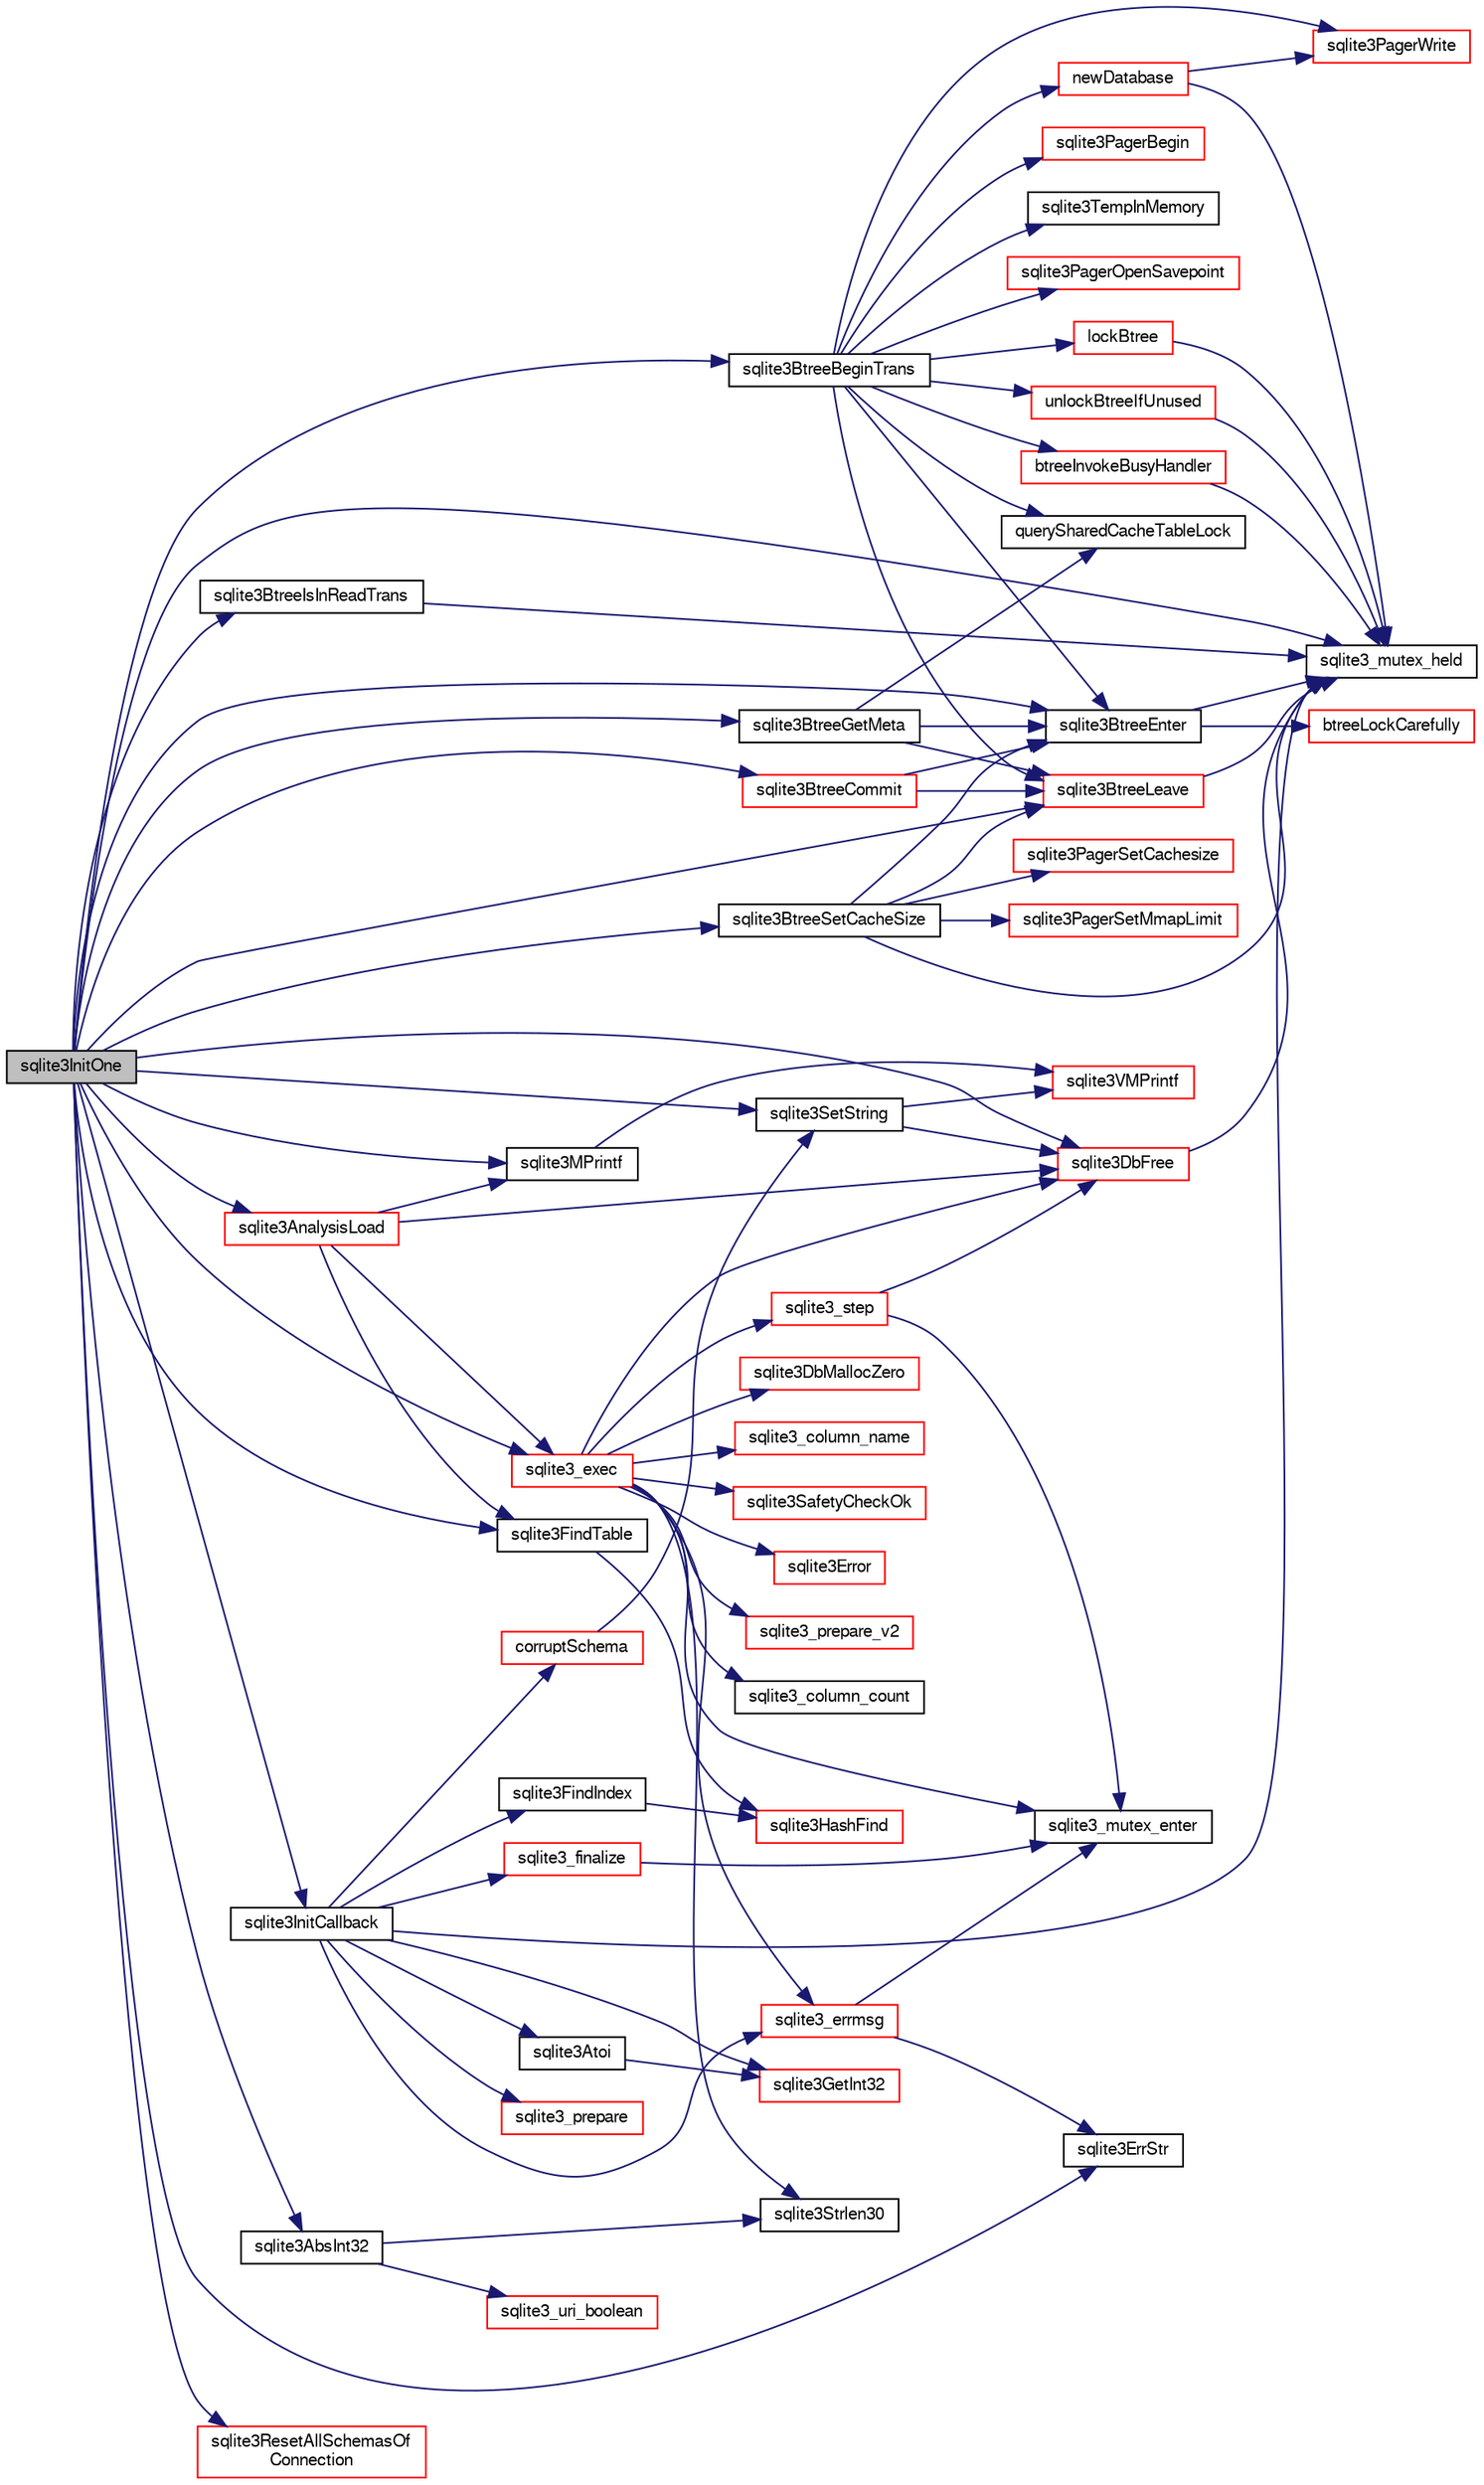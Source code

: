 digraph "sqlite3InitOne"
{
  edge [fontname="FreeSans",fontsize="10",labelfontname="FreeSans",labelfontsize="10"];
  node [fontname="FreeSans",fontsize="10",shape=record];
  rankdir="LR";
  Node567421 [label="sqlite3InitOne",height=0.2,width=0.4,color="black", fillcolor="grey75", style="filled", fontcolor="black"];
  Node567421 -> Node567422 [color="midnightblue",fontsize="10",style="solid",fontname="FreeSans"];
  Node567422 [label="sqlite3_mutex_held",height=0.2,width=0.4,color="black", fillcolor="white", style="filled",URL="$sqlite3_8c.html#acf77da68932b6bc163c5e68547ecc3e7"];
  Node567421 -> Node567423 [color="midnightblue",fontsize="10",style="solid",fontname="FreeSans"];
  Node567423 [label="sqlite3InitCallback",height=0.2,width=0.4,color="black", fillcolor="white", style="filled",URL="$sqlite3_8c.html#a5183ff3c8b5311c7332250013ee018b3"];
  Node567423 -> Node567422 [color="midnightblue",fontsize="10",style="solid",fontname="FreeSans"];
  Node567423 -> Node567424 [color="midnightblue",fontsize="10",style="solid",fontname="FreeSans"];
  Node567424 [label="corruptSchema",height=0.2,width=0.4,color="red", fillcolor="white", style="filled",URL="$sqlite3_8c.html#a9fba70569e9a18d95220854f44ea28c5"];
  Node567424 -> Node567425 [color="midnightblue",fontsize="10",style="solid",fontname="FreeSans"];
  Node567425 [label="sqlite3SetString",height=0.2,width=0.4,color="black", fillcolor="white", style="filled",URL="$sqlite3_8c.html#aad368822484a1ceae010a829e27454ae"];
  Node567425 -> Node567426 [color="midnightblue",fontsize="10",style="solid",fontname="FreeSans"];
  Node567426 [label="sqlite3VMPrintf",height=0.2,width=0.4,color="red", fillcolor="white", style="filled",URL="$sqlite3_8c.html#a05535d0982ef06fbc2ee8195ebbae689"];
  Node567425 -> Node567434 [color="midnightblue",fontsize="10",style="solid",fontname="FreeSans"];
  Node567434 [label="sqlite3DbFree",height=0.2,width=0.4,color="red", fillcolor="white", style="filled",URL="$sqlite3_8c.html#ac70ab821a6607b4a1b909582dc37a069"];
  Node567434 -> Node567422 [color="midnightblue",fontsize="10",style="solid",fontname="FreeSans"];
  Node567423 -> Node567708 [color="midnightblue",fontsize="10",style="solid",fontname="FreeSans"];
  Node567708 [label="sqlite3Atoi",height=0.2,width=0.4,color="black", fillcolor="white", style="filled",URL="$sqlite3_8c.html#a567fec0d8e10559f0f901f485158a9ad"];
  Node567708 -> Node567709 [color="midnightblue",fontsize="10",style="solid",fontname="FreeSans"];
  Node567709 [label="sqlite3GetInt32",height=0.2,width=0.4,color="red", fillcolor="white", style="filled",URL="$sqlite3_8c.html#a5f876209b4343549fc9224cd11c70928"];
  Node567423 -> Node567711 [color="midnightblue",fontsize="10",style="solid",fontname="FreeSans"];
  Node567711 [label="sqlite3_prepare",height=0.2,width=0.4,color="red", fillcolor="white", style="filled",URL="$sqlite3_8c.html#a8c39e7b9dbeff01f0a399b46d4b29f1c"];
  Node567423 -> Node568271 [color="midnightblue",fontsize="10",style="solid",fontname="FreeSans"];
  Node568271 [label="sqlite3_errmsg",height=0.2,width=0.4,color="red", fillcolor="white", style="filled",URL="$sqlite3_8c.html#ae0d58565fa198e724fc2bb5381b3299f"];
  Node568271 -> Node568064 [color="midnightblue",fontsize="10",style="solid",fontname="FreeSans"];
  Node568064 [label="sqlite3ErrStr",height=0.2,width=0.4,color="black", fillcolor="white", style="filled",URL="$sqlite3_8c.html#ab289afae24fa83e42f3d78b3b7e91793"];
  Node568271 -> Node567440 [color="midnightblue",fontsize="10",style="solid",fontname="FreeSans"];
  Node567440 [label="sqlite3_mutex_enter",height=0.2,width=0.4,color="black", fillcolor="white", style="filled",URL="$sqlite3_8c.html#a1c12cde690bd89f104de5cbad12a6bf5"];
  Node567423 -> Node568363 [color="midnightblue",fontsize="10",style="solid",fontname="FreeSans"];
  Node568363 [label="sqlite3_finalize",height=0.2,width=0.4,color="red", fillcolor="white", style="filled",URL="$sqlite3_8c.html#a801195c0f771d40bb4be1e40f3b88945"];
  Node568363 -> Node567440 [color="midnightblue",fontsize="10",style="solid",fontname="FreeSans"];
  Node567423 -> Node567754 [color="midnightblue",fontsize="10",style="solid",fontname="FreeSans"];
  Node567754 [label="sqlite3FindIndex",height=0.2,width=0.4,color="black", fillcolor="white", style="filled",URL="$sqlite3_8c.html#a79fb99db8d0f914bb72dd374ae088512"];
  Node567754 -> Node567755 [color="midnightblue",fontsize="10",style="solid",fontname="FreeSans"];
  Node567755 [label="sqlite3HashFind",height=0.2,width=0.4,color="red", fillcolor="white", style="filled",URL="$sqlite3_8c.html#a8ca124229470a66b4c9c141ded48e2aa"];
  Node567423 -> Node567709 [color="midnightblue",fontsize="10",style="solid",fontname="FreeSans"];
  Node567421 -> Node567756 [color="midnightblue",fontsize="10",style="solid",fontname="FreeSans"];
  Node567756 [label="sqlite3FindTable",height=0.2,width=0.4,color="black", fillcolor="white", style="filled",URL="$sqlite3_8c.html#afa51dbee6173bf3a8a3df76b07cea789"];
  Node567756 -> Node567755 [color="midnightblue",fontsize="10",style="solid",fontname="FreeSans"];
  Node567421 -> Node567717 [color="midnightblue",fontsize="10",style="solid",fontname="FreeSans"];
  Node567717 [label="sqlite3BtreeEnter",height=0.2,width=0.4,color="black", fillcolor="white", style="filled",URL="$sqlite3_8c.html#afa05d700ca373993fe6b0525b867feff"];
  Node567717 -> Node567422 [color="midnightblue",fontsize="10",style="solid",fontname="FreeSans"];
  Node567717 -> Node567718 [color="midnightblue",fontsize="10",style="solid",fontname="FreeSans"];
  Node567718 [label="btreeLockCarefully",height=0.2,width=0.4,color="red", fillcolor="white", style="filled",URL="$sqlite3_8c.html#a796746b1c1e4d6926960636bd74c79d7"];
  Node567421 -> Node568324 [color="midnightblue",fontsize="10",style="solid",fontname="FreeSans"];
  Node568324 [label="sqlite3BtreeIsInReadTrans",height=0.2,width=0.4,color="black", fillcolor="white", style="filled",URL="$sqlite3_8c.html#a042d03b5e23a171bdb511e326a06b663"];
  Node568324 -> Node567422 [color="midnightblue",fontsize="10",style="solid",fontname="FreeSans"];
  Node567421 -> Node568110 [color="midnightblue",fontsize="10",style="solid",fontname="FreeSans"];
  Node568110 [label="sqlite3BtreeBeginTrans",height=0.2,width=0.4,color="black", fillcolor="white", style="filled",URL="$sqlite3_8c.html#a52d6706df15c67c22aa7d0e290c16bf5"];
  Node568110 -> Node567717 [color="midnightblue",fontsize="10",style="solid",fontname="FreeSans"];
  Node568110 -> Node567724 [color="midnightblue",fontsize="10",style="solid",fontname="FreeSans"];
  Node567724 [label="querySharedCacheTableLock",height=0.2,width=0.4,color="black", fillcolor="white", style="filled",URL="$sqlite3_8c.html#a248343a0d79235a90b955d801713d243"];
  Node568110 -> Node568111 [color="midnightblue",fontsize="10",style="solid",fontname="FreeSans"];
  Node568111 [label="lockBtree",height=0.2,width=0.4,color="red", fillcolor="white", style="filled",URL="$sqlite3_8c.html#a5b808194d3178be15705a420265cee9d"];
  Node568111 -> Node567422 [color="midnightblue",fontsize="10",style="solid",fontname="FreeSans"];
  Node568110 -> Node568125 [color="midnightblue",fontsize="10",style="solid",fontname="FreeSans"];
  Node568125 [label="sqlite3PagerBegin",height=0.2,width=0.4,color="red", fillcolor="white", style="filled",URL="$sqlite3_8c.html#a693d0ab5cecd4a8001da6fa21f44d99e"];
  Node568110 -> Node568127 [color="midnightblue",fontsize="10",style="solid",fontname="FreeSans"];
  Node568127 [label="sqlite3TempInMemory",height=0.2,width=0.4,color="black", fillcolor="white", style="filled",URL="$sqlite3_8c.html#a458449cdb4a6ca29650deb8af285a511"];
  Node568110 -> Node568053 [color="midnightblue",fontsize="10",style="solid",fontname="FreeSans"];
  Node568053 [label="newDatabase",height=0.2,width=0.4,color="red", fillcolor="white", style="filled",URL="$sqlite3_8c.html#a974c792d17dab330807b588197cae229"];
  Node568053 -> Node567422 [color="midnightblue",fontsize="10",style="solid",fontname="FreeSans"];
  Node568053 -> Node567857 [color="midnightblue",fontsize="10",style="solid",fontname="FreeSans"];
  Node567857 [label="sqlite3PagerWrite",height=0.2,width=0.4,color="red", fillcolor="white", style="filled",URL="$sqlite3_8c.html#ad4b8aee028ee99575b0748b299e04ed0"];
  Node568110 -> Node567912 [color="midnightblue",fontsize="10",style="solid",fontname="FreeSans"];
  Node567912 [label="unlockBtreeIfUnused",height=0.2,width=0.4,color="red", fillcolor="white", style="filled",URL="$sqlite3_8c.html#ada198bfad4d2c61e88bd9317e98cc96c"];
  Node567912 -> Node567422 [color="midnightblue",fontsize="10",style="solid",fontname="FreeSans"];
  Node568110 -> Node568128 [color="midnightblue",fontsize="10",style="solid",fontname="FreeSans"];
  Node568128 [label="btreeInvokeBusyHandler",height=0.2,width=0.4,color="red", fillcolor="white", style="filled",URL="$sqlite3_8c.html#a15058f7fc35aedcd18a3fc5067c10b9c"];
  Node568128 -> Node567422 [color="midnightblue",fontsize="10",style="solid",fontname="FreeSans"];
  Node568110 -> Node567857 [color="midnightblue",fontsize="10",style="solid",fontname="FreeSans"];
  Node568110 -> Node568130 [color="midnightblue",fontsize="10",style="solid",fontname="FreeSans"];
  Node568130 [label="sqlite3PagerOpenSavepoint",height=0.2,width=0.4,color="red", fillcolor="white", style="filled",URL="$sqlite3_8c.html#a5b4b3aed3fa0147c327fa7497e25be98"];
  Node568110 -> Node567725 [color="midnightblue",fontsize="10",style="solid",fontname="FreeSans"];
  Node567725 [label="sqlite3BtreeLeave",height=0.2,width=0.4,color="red", fillcolor="white", style="filled",URL="$sqlite3_8c.html#a460e4f89d1aeef4b4d334cfe8165da89"];
  Node567725 -> Node567422 [color="midnightblue",fontsize="10",style="solid",fontname="FreeSans"];
  Node567421 -> Node567425 [color="midnightblue",fontsize="10",style="solid",fontname="FreeSans"];
  Node567421 -> Node568064 [color="midnightblue",fontsize="10",style="solid",fontname="FreeSans"];
  Node567421 -> Node568133 [color="midnightblue",fontsize="10",style="solid",fontname="FreeSans"];
  Node568133 [label="sqlite3BtreeGetMeta",height=0.2,width=0.4,color="black", fillcolor="white", style="filled",URL="$sqlite3_8c.html#aa1124ad3e3ee4dada2aa96eebd4e9c9a"];
  Node568133 -> Node567717 [color="midnightblue",fontsize="10",style="solid",fontname="FreeSans"];
  Node568133 -> Node567724 [color="midnightblue",fontsize="10",style="solid",fontname="FreeSans"];
  Node568133 -> Node567725 [color="midnightblue",fontsize="10",style="solid",fontname="FreeSans"];
  Node567421 -> Node568005 [color="midnightblue",fontsize="10",style="solid",fontname="FreeSans"];
  Node568005 [label="sqlite3AbsInt32",height=0.2,width=0.4,color="black", fillcolor="white", style="filled",URL="$sqlite3_8c.html#a8fdd09f2c6e36df943b6b6092ac0dcbf"];
  Node568005 -> Node568006 [color="midnightblue",fontsize="10",style="solid",fontname="FreeSans"];
  Node568006 [label="sqlite3_uri_boolean",height=0.2,width=0.4,color="red", fillcolor="white", style="filled",URL="$sqlite3_8c.html#a1124cc9034bdbc616bb6d54455a4110f"];
  Node568005 -> Node567513 [color="midnightblue",fontsize="10",style="solid",fontname="FreeSans"];
  Node567513 [label="sqlite3Strlen30",height=0.2,width=0.4,color="black", fillcolor="white", style="filled",URL="$sqlite3_8c.html#a3dcd80ba41f1a308193dee74857b62a7"];
  Node567421 -> Node568376 [color="midnightblue",fontsize="10",style="solid",fontname="FreeSans"];
  Node568376 [label="sqlite3BtreeSetCacheSize",height=0.2,width=0.4,color="black", fillcolor="white", style="filled",URL="$sqlite3_8c.html#ac64a997f50ee2fe50f1d2d87aef61364"];
  Node568376 -> Node567422 [color="midnightblue",fontsize="10",style="solid",fontname="FreeSans"];
  Node568376 -> Node567717 [color="midnightblue",fontsize="10",style="solid",fontname="FreeSans"];
  Node568376 -> Node568156 [color="midnightblue",fontsize="10",style="solid",fontname="FreeSans"];
  Node568156 [label="sqlite3PagerSetCachesize",height=0.2,width=0.4,color="red", fillcolor="white", style="filled",URL="$sqlite3_8c.html#a0c65ddf2e31ecae395a51f4cdb3ce7bb"];
  Node568376 -> Node567725 [color="midnightblue",fontsize="10",style="solid",fontname="FreeSans"];
  Node568376 -> Node568151 [color="midnightblue",fontsize="10",style="solid",fontname="FreeSans"];
  Node568151 [label="sqlite3PagerSetMmapLimit",height=0.2,width=0.4,color="red", fillcolor="white", style="filled",URL="$sqlite3_8c.html#aa5bd62da47024a18682829ab4527e9a8"];
  Node567421 -> Node567689 [color="midnightblue",fontsize="10",style="solid",fontname="FreeSans"];
  Node567689 [label="sqlite3MPrintf",height=0.2,width=0.4,color="black", fillcolor="white", style="filled",URL="$sqlite3_8c.html#a208ef0df84e9778778804a19af03efea"];
  Node567689 -> Node567426 [color="midnightblue",fontsize="10",style="solid",fontname="FreeSans"];
  Node567421 -> Node568253 [color="midnightblue",fontsize="10",style="solid",fontname="FreeSans"];
  Node568253 [label="sqlite3_exec",height=0.2,width=0.4,color="red", fillcolor="white", style="filled",URL="$sqlite3_8c.html#a97487ec8150e0bcc8fa392ab8f0e24db"];
  Node568253 -> Node567713 [color="midnightblue",fontsize="10",style="solid",fontname="FreeSans"];
  Node567713 [label="sqlite3SafetyCheckOk",height=0.2,width=0.4,color="red", fillcolor="white", style="filled",URL="$sqlite3_8c.html#ab15308423296d719d75dca4c0ef182a7"];
  Node568253 -> Node567440 [color="midnightblue",fontsize="10",style="solid",fontname="FreeSans"];
  Node568253 -> Node567642 [color="midnightblue",fontsize="10",style="solid",fontname="FreeSans"];
  Node567642 [label="sqlite3Error",height=0.2,width=0.4,color="red", fillcolor="white", style="filled",URL="$sqlite3_8c.html#a4ba5e8be78db50d5538dcaa45bcf74d3"];
  Node568253 -> Node568254 [color="midnightblue",fontsize="10",style="solid",fontname="FreeSans"];
  Node568254 [label="sqlite3_prepare_v2",height=0.2,width=0.4,color="red", fillcolor="white", style="filled",URL="$sqlite3_8c.html#a85d4203bb54c984c5325c2f5b3664985"];
  Node568253 -> Node568255 [color="midnightblue",fontsize="10",style="solid",fontname="FreeSans"];
  Node568255 [label="sqlite3_column_count",height=0.2,width=0.4,color="black", fillcolor="white", style="filled",URL="$sqlite3_8c.html#a326cbde878820fd108f5961d5318f585"];
  Node568253 -> Node567758 [color="midnightblue",fontsize="10",style="solid",fontname="FreeSans"];
  Node567758 [label="sqlite3_step",height=0.2,width=0.4,color="red", fillcolor="white", style="filled",URL="$sqlite3_8c.html#ac1e491ce36b7471eb28387f7d3c74334"];
  Node567758 -> Node567440 [color="midnightblue",fontsize="10",style="solid",fontname="FreeSans"];
  Node567758 -> Node567434 [color="midnightblue",fontsize="10",style="solid",fontname="FreeSans"];
  Node568253 -> Node567639 [color="midnightblue",fontsize="10",style="solid",fontname="FreeSans"];
  Node567639 [label="sqlite3DbMallocZero",height=0.2,width=0.4,color="red", fillcolor="white", style="filled",URL="$sqlite3_8c.html#a49cfebac9d6067a03442c92af73f33e4"];
  Node568253 -> Node568256 [color="midnightblue",fontsize="10",style="solid",fontname="FreeSans"];
  Node568256 [label="sqlite3_column_name",height=0.2,width=0.4,color="red", fillcolor="white", style="filled",URL="$sqlite3_8c.html#ae028927f18835d477095b23d53fc02d7"];
  Node568253 -> Node567434 [color="midnightblue",fontsize="10",style="solid",fontname="FreeSans"];
  Node568253 -> Node567513 [color="midnightblue",fontsize="10",style="solid",fontname="FreeSans"];
  Node568253 -> Node568271 [color="midnightblue",fontsize="10",style="solid",fontname="FreeSans"];
  Node567421 -> Node567434 [color="midnightblue",fontsize="10",style="solid",fontname="FreeSans"];
  Node567421 -> Node568272 [color="midnightblue",fontsize="10",style="solid",fontname="FreeSans"];
  Node568272 [label="sqlite3AnalysisLoad",height=0.2,width=0.4,color="red", fillcolor="white", style="filled",URL="$sqlite3_8c.html#a48a2301c27e1d3d68708b9b8761b5a01"];
  Node568272 -> Node567756 [color="midnightblue",fontsize="10",style="solid",fontname="FreeSans"];
  Node568272 -> Node567689 [color="midnightblue",fontsize="10",style="solid",fontname="FreeSans"];
  Node568272 -> Node568253 [color="midnightblue",fontsize="10",style="solid",fontname="FreeSans"];
  Node568272 -> Node567434 [color="midnightblue",fontsize="10",style="solid",fontname="FreeSans"];
  Node567421 -> Node567977 [color="midnightblue",fontsize="10",style="solid",fontname="FreeSans"];
  Node567977 [label="sqlite3ResetAllSchemasOf\lConnection",height=0.2,width=0.4,color="red", fillcolor="white", style="filled",URL="$sqlite3_8c.html#a2fc0d7e9d7e688a2a81ea4775dd12e33"];
  Node567421 -> Node568317 [color="midnightblue",fontsize="10",style="solid",fontname="FreeSans"];
  Node568317 [label="sqlite3BtreeCommit",height=0.2,width=0.4,color="red", fillcolor="white", style="filled",URL="$sqlite3_8c.html#a8e56ab314556935f9f73080147d26419"];
  Node568317 -> Node567717 [color="midnightblue",fontsize="10",style="solid",fontname="FreeSans"];
  Node568317 -> Node567725 [color="midnightblue",fontsize="10",style="solid",fontname="FreeSans"];
  Node567421 -> Node567725 [color="midnightblue",fontsize="10",style="solid",fontname="FreeSans"];
}
